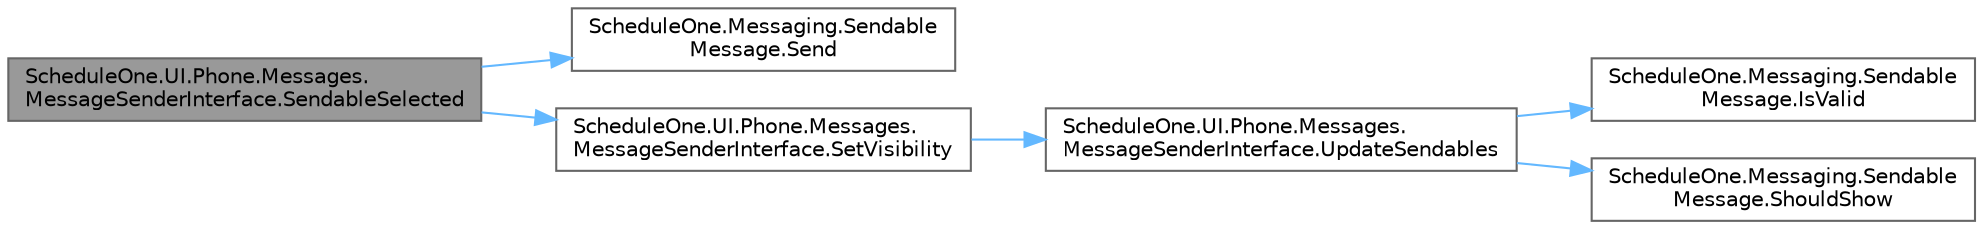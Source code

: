digraph "ScheduleOne.UI.Phone.Messages.MessageSenderInterface.SendableSelected"
{
 // LATEX_PDF_SIZE
  bgcolor="transparent";
  edge [fontname=Helvetica,fontsize=10,labelfontname=Helvetica,labelfontsize=10];
  node [fontname=Helvetica,fontsize=10,shape=box,height=0.2,width=0.4];
  rankdir="LR";
  Node1 [id="Node000001",label="ScheduleOne.UI.Phone.Messages.\lMessageSenderInterface.SendableSelected",height=0.2,width=0.4,color="gray40", fillcolor="grey60", style="filled", fontcolor="black",tooltip=" "];
  Node1 -> Node2 [id="edge1_Node000001_Node000002",color="steelblue1",style="solid",tooltip=" "];
  Node2 [id="Node000002",label="ScheduleOne.Messaging.Sendable\lMessage.Send",height=0.2,width=0.4,color="grey40", fillcolor="white", style="filled",URL="$class_schedule_one_1_1_messaging_1_1_sendable_message.html#a00c560b2c1af49638d0283fb236bf11e",tooltip=" "];
  Node1 -> Node3 [id="edge2_Node000001_Node000003",color="steelblue1",style="solid",tooltip=" "];
  Node3 [id="Node000003",label="ScheduleOne.UI.Phone.Messages.\lMessageSenderInterface.SetVisibility",height=0.2,width=0.4,color="grey40", fillcolor="white", style="filled",URL="$class_schedule_one_1_1_u_i_1_1_phone_1_1_messages_1_1_message_sender_interface.html#ae700ed7ee3637dfa4d7576b960d49f26",tooltip=" "];
  Node3 -> Node4 [id="edge3_Node000003_Node000004",color="steelblue1",style="solid",tooltip=" "];
  Node4 [id="Node000004",label="ScheduleOne.UI.Phone.Messages.\lMessageSenderInterface.UpdateSendables",height=0.2,width=0.4,color="grey40", fillcolor="white", style="filled",URL="$class_schedule_one_1_1_u_i_1_1_phone_1_1_messages_1_1_message_sender_interface.html#ad523ef2543109b027246e8de58133a1b",tooltip=" "];
  Node4 -> Node5 [id="edge4_Node000004_Node000005",color="steelblue1",style="solid",tooltip=" "];
  Node5 [id="Node000005",label="ScheduleOne.Messaging.Sendable\lMessage.IsValid",height=0.2,width=0.4,color="grey40", fillcolor="white", style="filled",URL="$class_schedule_one_1_1_messaging_1_1_sendable_message.html#a45470ab320ac7a9896e2c41965fbe779",tooltip=" "];
  Node4 -> Node6 [id="edge5_Node000004_Node000006",color="steelblue1",style="solid",tooltip=" "];
  Node6 [id="Node000006",label="ScheduleOne.Messaging.Sendable\lMessage.ShouldShow",height=0.2,width=0.4,color="grey40", fillcolor="white", style="filled",URL="$class_schedule_one_1_1_messaging_1_1_sendable_message.html#ac2ce88b56da73a79e654d8e06dda441e",tooltip=" "];
}
